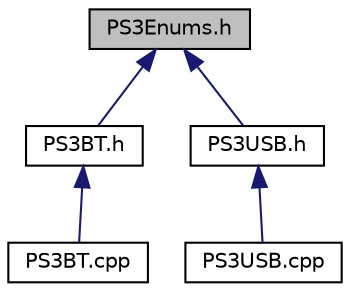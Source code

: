 digraph "PS3Enums.h"
{
  edge [fontname="Helvetica",fontsize="10",labelfontname="Helvetica",labelfontsize="10"];
  node [fontname="Helvetica",fontsize="10",shape=record];
  Node1 [label="PS3Enums.h",height=0.2,width=0.4,color="black", fillcolor="grey75", style="filled" fontcolor="black"];
  Node1 -> Node2 [dir="back",color="midnightblue",fontsize="10",style="solid",fontname="Helvetica"];
  Node2 [label="PS3BT.h",height=0.2,width=0.4,color="black", fillcolor="white", style="filled",URL="$_p_s3_b_t_8h.html"];
  Node2 -> Node3 [dir="back",color="midnightblue",fontsize="10",style="solid",fontname="Helvetica"];
  Node3 [label="PS3BT.cpp",height=0.2,width=0.4,color="black", fillcolor="white", style="filled",URL="$_p_s3_b_t_8cpp.html"];
  Node1 -> Node4 [dir="back",color="midnightblue",fontsize="10",style="solid",fontname="Helvetica"];
  Node4 [label="PS3USB.h",height=0.2,width=0.4,color="black", fillcolor="white", style="filled",URL="$_p_s3_u_s_b_8h.html"];
  Node4 -> Node5 [dir="back",color="midnightblue",fontsize="10",style="solid",fontname="Helvetica"];
  Node5 [label="PS3USB.cpp",height=0.2,width=0.4,color="black", fillcolor="white", style="filled",URL="$_p_s3_u_s_b_8cpp.html"];
}
